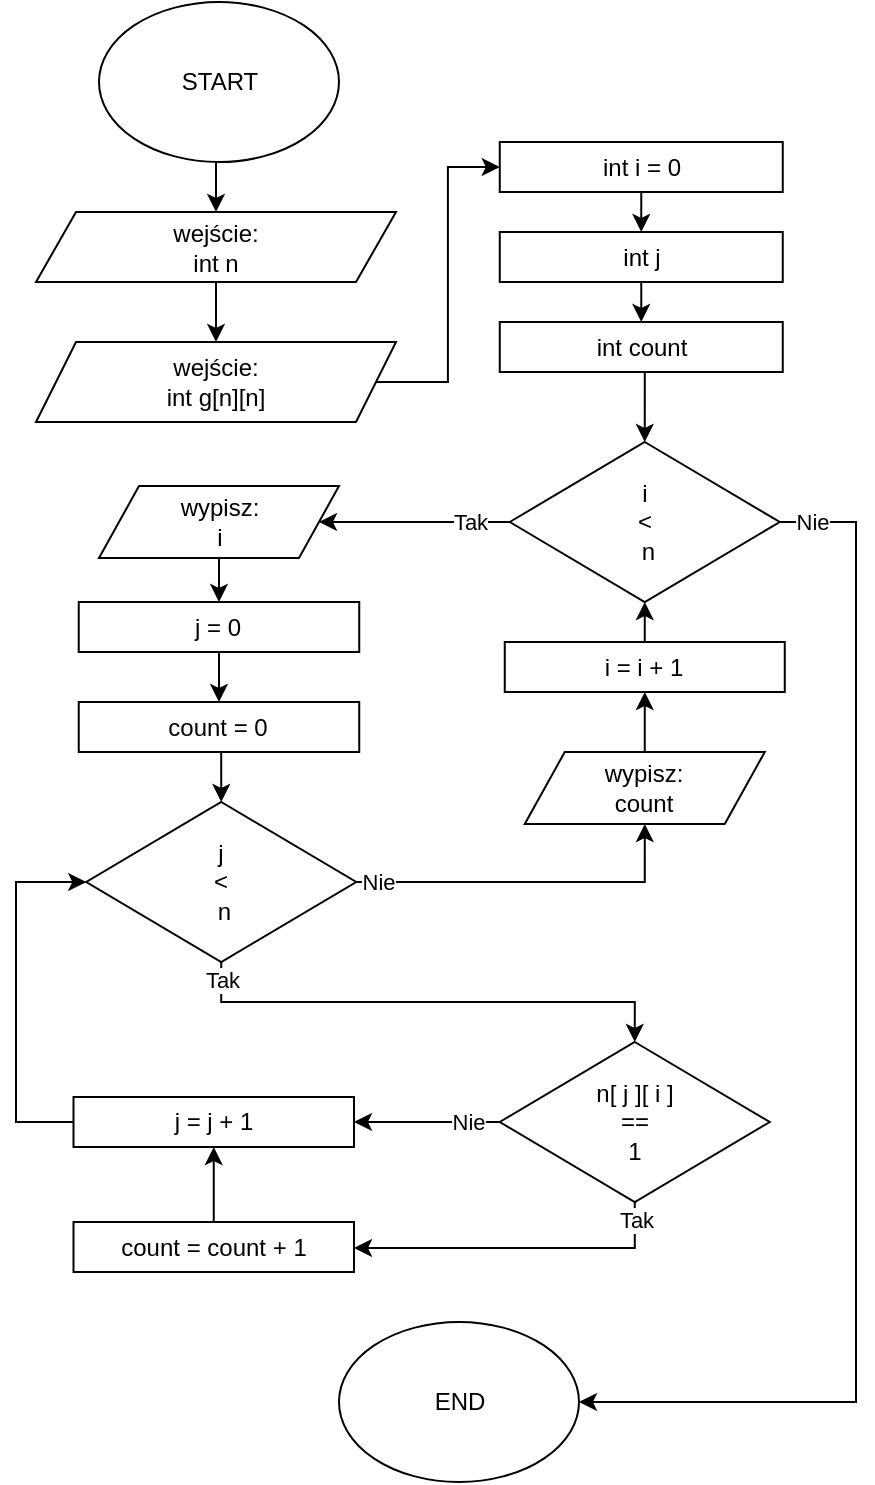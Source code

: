 <mxfile version="20.7.4" type="device"><diagram id="C5RBs43oDa-KdzZeNtuy" name="Page-1"><mxGraphModel dx="1500" dy="731" grid="1" gridSize="10" guides="1" tooltips="1" connect="1" arrows="1" fold="1" page="1" pageScale="1" pageWidth="827" pageHeight="1169" math="0" shadow="0"><root><mxCell id="WIyWlLk6GJQsqaUBKTNV-0"/><mxCell id="WIyWlLk6GJQsqaUBKTNV-1" parent="WIyWlLk6GJQsqaUBKTNV-0"/><mxCell id="Hx1fTHXxBURxbCg4NGRC-1" style="edgeStyle=orthogonalEdgeStyle;rounded=0;orthogonalLoop=1;jettySize=auto;html=1;exitX=0.5;exitY=1;exitDx=0;exitDy=0;entryX=0.5;entryY=0;entryDx=0;entryDy=0;" parent="WIyWlLk6GJQsqaUBKTNV-1" source="8NVyN7WHSs_X_-aghORO-1" target="Hx1fTHXxBURxbCg4NGRC-0" edge="1"><mxGeometry relative="1" as="geometry"/></mxCell><mxCell id="8NVyN7WHSs_X_-aghORO-1" value="START" style="ellipse;whiteSpace=wrap;html=1;" parent="WIyWlLk6GJQsqaUBKTNV-1" vertex="1"><mxGeometry x="-598.5" y="40" width="120" height="80" as="geometry"/></mxCell><mxCell id="Hx1fTHXxBURxbCg4NGRC-5" style="edgeStyle=orthogonalEdgeStyle;rounded=0;orthogonalLoop=1;jettySize=auto;html=1;exitX=1;exitY=0.5;exitDx=0;exitDy=0;entryX=0;entryY=0.5;entryDx=0;entryDy=0;" parent="WIyWlLk6GJQsqaUBKTNV-1" source="8NVyN7WHSs_X_-aghORO-3" target="MI6vN2cQ6b4JoT49YiwD-7" edge="1"><mxGeometry relative="1" as="geometry"><mxPoint x="-398.87" y="122.5" as="targetPoint"/></mxGeometry></mxCell><mxCell id="8NVyN7WHSs_X_-aghORO-3" value="wejście:&lt;br&gt;int g[n][n]" style="shape=parallelogram;perimeter=parallelogramPerimeter;whiteSpace=wrap;html=1;fixedSize=1;" parent="WIyWlLk6GJQsqaUBKTNV-1" vertex="1"><mxGeometry x="-630" y="210" width="180" height="40" as="geometry"/></mxCell><mxCell id="MI6vN2cQ6b4JoT49YiwD-9" style="edgeStyle=orthogonalEdgeStyle;rounded=0;orthogonalLoop=1;jettySize=auto;html=1;exitX=0.5;exitY=1;exitDx=0;exitDy=0;entryX=0.5;entryY=0;entryDx=0;entryDy=0;" edge="1" parent="WIyWlLk6GJQsqaUBKTNV-1" source="kOhdva7PR1psGxXAZzKO-76" target="MI6vN2cQ6b4JoT49YiwD-2"><mxGeometry relative="1" as="geometry"/></mxCell><mxCell id="kOhdva7PR1psGxXAZzKO-76" value="int j" style="rounded=0;whiteSpace=wrap;html=1;" parent="WIyWlLk6GJQsqaUBKTNV-1" vertex="1"><mxGeometry x="-398.12" y="155" width="141.5" height="25" as="geometry"/></mxCell><mxCell id="Hx1fTHXxBURxbCg4NGRC-8" style="edgeStyle=orthogonalEdgeStyle;rounded=0;orthogonalLoop=1;jettySize=auto;html=1;exitX=1;exitY=0.5;exitDx=0;exitDy=0;entryX=1;entryY=0.5;entryDx=0;entryDy=0;" parent="WIyWlLk6GJQsqaUBKTNV-1" source="kOhdva7PR1psGxXAZzKO-99" target="Mo_ADzH3ZdjnTpDEBKoF-1" edge="1"><mxGeometry relative="1" as="geometry"><Array as="points"><mxPoint x="-220" y="300"/><mxPoint x="-220" y="740"/></Array></mxGeometry></mxCell><mxCell id="Hx1fTHXxBURxbCg4NGRC-26" value="Nie" style="edgeLabel;html=1;align=center;verticalAlign=middle;resizable=0;points=[];" parent="Hx1fTHXxBURxbCg4NGRC-8" vertex="1" connectable="0"><mxGeometry x="-0.959" y="1" relative="1" as="geometry"><mxPoint x="3" y="1" as="offset"/></mxGeometry></mxCell><mxCell id="Hx1fTHXxBURxbCg4NGRC-10" style="edgeStyle=orthogonalEdgeStyle;rounded=0;orthogonalLoop=1;jettySize=auto;html=1;exitX=0;exitY=0.5;exitDx=0;exitDy=0;entryX=1;entryY=0.5;entryDx=0;entryDy=0;" parent="WIyWlLk6GJQsqaUBKTNV-1" source="kOhdva7PR1psGxXAZzKO-99" target="MI6vN2cQ6b4JoT49YiwD-0" edge="1"><mxGeometry relative="1" as="geometry"/></mxCell><mxCell id="Hx1fTHXxBURxbCg4NGRC-25" value="Tak" style="edgeLabel;html=1;align=center;verticalAlign=middle;resizable=0;points=[];" parent="Hx1fTHXxBURxbCg4NGRC-10" vertex="1" connectable="0"><mxGeometry x="-0.708" relative="1" as="geometry"><mxPoint x="-6" as="offset"/></mxGeometry></mxCell><mxCell id="kOhdva7PR1psGxXAZzKO-99" value="i&lt;br&gt;&amp;lt;&lt;br&gt;&amp;nbsp;n" style="rhombus;whiteSpace=wrap;html=1;" parent="WIyWlLk6GJQsqaUBKTNV-1" vertex="1"><mxGeometry x="-393.12" y="260" width="135" height="80" as="geometry"/></mxCell><mxCell id="Mo_ADzH3ZdjnTpDEBKoF-1" value="END" style="ellipse;whiteSpace=wrap;html=1;" parent="WIyWlLk6GJQsqaUBKTNV-1" vertex="1"><mxGeometry x="-478.5" y="700" width="120" height="80" as="geometry"/></mxCell><mxCell id="Hx1fTHXxBURxbCg4NGRC-24" style="edgeStyle=orthogonalEdgeStyle;rounded=0;orthogonalLoop=1;jettySize=auto;html=1;exitX=0.5;exitY=0;exitDx=0;exitDy=0;entryX=0.5;entryY=1;entryDx=0;entryDy=0;" parent="WIyWlLk6GJQsqaUBKTNV-1" source="MI6vN2cQ6b4JoT49YiwD-16" target="Hx1fTHXxBURxbCg4NGRC-17" edge="1"><mxGeometry relative="1" as="geometry"><mxPoint x="-541.13" y="637.5" as="sourcePoint"/></mxGeometry></mxCell><mxCell id="Hx1fTHXxBURxbCg4NGRC-2" style="edgeStyle=orthogonalEdgeStyle;rounded=0;orthogonalLoop=1;jettySize=auto;html=1;exitX=0.5;exitY=1;exitDx=0;exitDy=0;entryX=0.5;entryY=0;entryDx=0;entryDy=0;" parent="WIyWlLk6GJQsqaUBKTNV-1" source="Hx1fTHXxBURxbCg4NGRC-0" target="8NVyN7WHSs_X_-aghORO-3" edge="1"><mxGeometry relative="1" as="geometry"/></mxCell><mxCell id="Hx1fTHXxBURxbCg4NGRC-0" value="wejście:&lt;br&gt;int n" style="shape=parallelogram;perimeter=parallelogramPerimeter;whiteSpace=wrap;html=1;fixedSize=1;" parent="WIyWlLk6GJQsqaUBKTNV-1" vertex="1"><mxGeometry x="-630" y="145" width="180" height="35" as="geometry"/></mxCell><mxCell id="MI6vN2cQ6b4JoT49YiwD-14" style="edgeStyle=orthogonalEdgeStyle;rounded=0;orthogonalLoop=1;jettySize=auto;html=1;exitX=0.5;exitY=1;exitDx=0;exitDy=0;entryX=0.5;entryY=0;entryDx=0;entryDy=0;" edge="1" parent="WIyWlLk6GJQsqaUBKTNV-1" source="Hx1fTHXxBURxbCg4NGRC-9" target="MI6vN2cQ6b4JoT49YiwD-13"><mxGeometry relative="1" as="geometry"/></mxCell><mxCell id="Hx1fTHXxBURxbCg4NGRC-9" value="j = 0" style="rounded=0;whiteSpace=wrap;html=1;" parent="WIyWlLk6GJQsqaUBKTNV-1" vertex="1"><mxGeometry x="-608.63" y="340" width="140.25" height="25" as="geometry"/></mxCell><mxCell id="Hx1fTHXxBURxbCg4NGRC-21" style="edgeStyle=orthogonalEdgeStyle;rounded=0;orthogonalLoop=1;jettySize=auto;html=1;exitX=0.5;exitY=1;exitDx=0;exitDy=0;entryX=0.5;entryY=0;entryDx=0;entryDy=0;" parent="WIyWlLk6GJQsqaUBKTNV-1" source="Hx1fTHXxBURxbCg4NGRC-11" target="Hx1fTHXxBURxbCg4NGRC-20" edge="1"><mxGeometry relative="1" as="geometry"><Array as="points"><mxPoint x="-537" y="540"/><mxPoint x="-331" y="540"/></Array></mxGeometry></mxCell><mxCell id="Hx1fTHXxBURxbCg4NGRC-29" value="Tak" style="edgeLabel;html=1;align=center;verticalAlign=middle;resizable=0;points=[];" parent="Hx1fTHXxBURxbCg4NGRC-21" vertex="1" connectable="0"><mxGeometry x="-0.853" relative="1" as="geometry"><mxPoint y="-9" as="offset"/></mxGeometry></mxCell><mxCell id="Hx1fTHXxBURxbCg4NGRC-27" style="edgeStyle=orthogonalEdgeStyle;rounded=0;orthogonalLoop=1;jettySize=auto;html=1;exitX=1;exitY=0.5;exitDx=0;exitDy=0;entryX=0.5;entryY=1;entryDx=0;entryDy=0;" parent="WIyWlLk6GJQsqaUBKTNV-1" source="Hx1fTHXxBURxbCg4NGRC-11" target="MI6vN2cQ6b4JoT49YiwD-19" edge="1"><mxGeometry relative="1" as="geometry"><mxPoint x="-393.12" y="480" as="targetPoint"/></mxGeometry></mxCell><mxCell id="Hx1fTHXxBURxbCg4NGRC-28" value="Nie" style="edgeLabel;html=1;align=center;verticalAlign=middle;resizable=0;points=[];" parent="Hx1fTHXxBURxbCg4NGRC-27" vertex="1" connectable="0"><mxGeometry x="-0.74" y="1" relative="1" as="geometry"><mxPoint x="-12" y="1" as="offset"/></mxGeometry></mxCell><mxCell id="Hx1fTHXxBURxbCg4NGRC-11" value="j&lt;br&gt;&amp;lt;&lt;br&gt;&amp;nbsp;n" style="rhombus;whiteSpace=wrap;html=1;" parent="WIyWlLk6GJQsqaUBKTNV-1" vertex="1"><mxGeometry x="-604.87" y="440" width="135" height="80" as="geometry"/></mxCell><mxCell id="Hx1fTHXxBURxbCg4NGRC-15" style="edgeStyle=orthogonalEdgeStyle;rounded=0;orthogonalLoop=1;jettySize=auto;html=1;exitX=0.5;exitY=0;exitDx=0;exitDy=0;entryX=0.5;entryY=1;entryDx=0;entryDy=0;" parent="WIyWlLk6GJQsqaUBKTNV-1" source="Hx1fTHXxBURxbCg4NGRC-14" target="kOhdva7PR1psGxXAZzKO-99" edge="1"><mxGeometry relative="1" as="geometry"/></mxCell><mxCell id="Hx1fTHXxBURxbCg4NGRC-14" value="i = i + 1" style="rounded=0;whiteSpace=wrap;html=1;" parent="WIyWlLk6GJQsqaUBKTNV-1" vertex="1"><mxGeometry x="-395.62" y="360" width="140" height="25" as="geometry"/></mxCell><mxCell id="Hx1fTHXxBURxbCg4NGRC-18" style="edgeStyle=orthogonalEdgeStyle;rounded=0;orthogonalLoop=1;jettySize=auto;html=1;exitX=0;exitY=0.5;exitDx=0;exitDy=0;entryX=0;entryY=0.5;entryDx=0;entryDy=0;" parent="WIyWlLk6GJQsqaUBKTNV-1" source="Hx1fTHXxBURxbCg4NGRC-17" target="Hx1fTHXxBURxbCg4NGRC-11" edge="1"><mxGeometry relative="1" as="geometry"><Array as="points"><mxPoint x="-640" y="600"/><mxPoint x="-640" y="480"/></Array></mxGeometry></mxCell><mxCell id="Hx1fTHXxBURxbCg4NGRC-17" value="j = j + 1" style="rounded=0;whiteSpace=wrap;html=1;" parent="WIyWlLk6GJQsqaUBKTNV-1" vertex="1"><mxGeometry x="-611.25" y="587.5" width="140.25" height="25" as="geometry"/></mxCell><mxCell id="Hx1fTHXxBURxbCg4NGRC-22" style="edgeStyle=orthogonalEdgeStyle;rounded=0;orthogonalLoop=1;jettySize=auto;html=1;exitX=0;exitY=0.5;exitDx=0;exitDy=0;entryX=1;entryY=0.5;entryDx=0;entryDy=0;" parent="WIyWlLk6GJQsqaUBKTNV-1" source="Hx1fTHXxBURxbCg4NGRC-20" target="Hx1fTHXxBURxbCg4NGRC-17" edge="1"><mxGeometry relative="1" as="geometry"/></mxCell><mxCell id="Hx1fTHXxBURxbCg4NGRC-31" value="Nie" style="edgeLabel;html=1;align=center;verticalAlign=middle;resizable=0;points=[];" parent="Hx1fTHXxBURxbCg4NGRC-22" vertex="1" connectable="0"><mxGeometry x="-0.306" relative="1" as="geometry"><mxPoint x="9" as="offset"/></mxGeometry></mxCell><mxCell id="Hx1fTHXxBURxbCg4NGRC-23" style="edgeStyle=orthogonalEdgeStyle;rounded=0;orthogonalLoop=1;jettySize=auto;html=1;exitX=0.5;exitY=1;exitDx=0;exitDy=0;entryX=1;entryY=0.5;entryDx=0;entryDy=0;" parent="WIyWlLk6GJQsqaUBKTNV-1" source="Hx1fTHXxBURxbCg4NGRC-20" target="MI6vN2cQ6b4JoT49YiwD-16" edge="1"><mxGeometry relative="1" as="geometry"><Array as="points"><mxPoint x="-331" y="663"/><mxPoint x="-471" y="663"/></Array><mxPoint x="-491.13" y="655.5" as="targetPoint"/></mxGeometry></mxCell><mxCell id="Hx1fTHXxBURxbCg4NGRC-30" value="Tak" style="edgeLabel;html=1;align=center;verticalAlign=middle;resizable=0;points=[];" parent="Hx1fTHXxBURxbCg4NGRC-23" vertex="1" connectable="0"><mxGeometry x="-0.891" relative="1" as="geometry"><mxPoint as="offset"/></mxGeometry></mxCell><mxCell id="Hx1fTHXxBURxbCg4NGRC-20" value="n[ j ][ i ]&lt;br&gt;==&lt;br&gt;1" style="rhombus;whiteSpace=wrap;html=1;" parent="WIyWlLk6GJQsqaUBKTNV-1" vertex="1"><mxGeometry x="-398.12" y="560" width="135" height="80" as="geometry"/></mxCell><mxCell id="MI6vN2cQ6b4JoT49YiwD-1" style="edgeStyle=orthogonalEdgeStyle;rounded=0;orthogonalLoop=1;jettySize=auto;html=1;exitX=0.5;exitY=1;exitDx=0;exitDy=0;entryX=0.5;entryY=0;entryDx=0;entryDy=0;" edge="1" parent="WIyWlLk6GJQsqaUBKTNV-1" source="MI6vN2cQ6b4JoT49YiwD-0" target="Hx1fTHXxBURxbCg4NGRC-9"><mxGeometry relative="1" as="geometry"><mxPoint x="-539.625" y="340" as="targetPoint"/></mxGeometry></mxCell><mxCell id="MI6vN2cQ6b4JoT49YiwD-0" value="wypisz:&lt;br&gt;i" style="shape=parallelogram;perimeter=parallelogramPerimeter;whiteSpace=wrap;html=1;fixedSize=1;" vertex="1" parent="WIyWlLk6GJQsqaUBKTNV-1"><mxGeometry x="-598.5" y="282" width="120" height="36" as="geometry"/></mxCell><mxCell id="MI6vN2cQ6b4JoT49YiwD-11" style="edgeStyle=orthogonalEdgeStyle;rounded=0;orthogonalLoop=1;jettySize=auto;html=1;exitX=0.5;exitY=1;exitDx=0;exitDy=0;entryX=0.5;entryY=0;entryDx=0;entryDy=0;" edge="1" parent="WIyWlLk6GJQsqaUBKTNV-1" source="MI6vN2cQ6b4JoT49YiwD-2" target="kOhdva7PR1psGxXAZzKO-99"><mxGeometry relative="1" as="geometry"/></mxCell><mxCell id="MI6vN2cQ6b4JoT49YiwD-2" value="int count" style="rounded=0;whiteSpace=wrap;html=1;" vertex="1" parent="WIyWlLk6GJQsqaUBKTNV-1"><mxGeometry x="-398.12" y="200" width="141.5" height="25" as="geometry"/></mxCell><mxCell id="MI6vN2cQ6b4JoT49YiwD-10" style="edgeStyle=orthogonalEdgeStyle;rounded=0;orthogonalLoop=1;jettySize=auto;html=1;exitX=0.5;exitY=1;exitDx=0;exitDy=0;entryX=0.5;entryY=0;entryDx=0;entryDy=0;" edge="1" parent="WIyWlLk6GJQsqaUBKTNV-1" source="MI6vN2cQ6b4JoT49YiwD-7" target="kOhdva7PR1psGxXAZzKO-76"><mxGeometry relative="1" as="geometry"/></mxCell><mxCell id="MI6vN2cQ6b4JoT49YiwD-7" value="int i = 0" style="rounded=0;whiteSpace=wrap;html=1;" vertex="1" parent="WIyWlLk6GJQsqaUBKTNV-1"><mxGeometry x="-398.12" y="110" width="141.5" height="25" as="geometry"/></mxCell><mxCell id="MI6vN2cQ6b4JoT49YiwD-15" style="edgeStyle=orthogonalEdgeStyle;rounded=0;orthogonalLoop=1;jettySize=auto;html=1;exitX=0.5;exitY=1;exitDx=0;exitDy=0;entryX=0.5;entryY=0;entryDx=0;entryDy=0;" edge="1" parent="WIyWlLk6GJQsqaUBKTNV-1" source="MI6vN2cQ6b4JoT49YiwD-13" target="Hx1fTHXxBURxbCg4NGRC-11"><mxGeometry relative="1" as="geometry"/></mxCell><mxCell id="MI6vN2cQ6b4JoT49YiwD-13" value="count = 0" style="rounded=0;whiteSpace=wrap;html=1;" vertex="1" parent="WIyWlLk6GJQsqaUBKTNV-1"><mxGeometry x="-608.63" y="390" width="140.25" height="25" as="geometry"/></mxCell><mxCell id="MI6vN2cQ6b4JoT49YiwD-16" value="count = count + 1" style="rounded=0;whiteSpace=wrap;html=1;" vertex="1" parent="WIyWlLk6GJQsqaUBKTNV-1"><mxGeometry x="-611.25" y="650" width="140.25" height="25" as="geometry"/></mxCell><mxCell id="MI6vN2cQ6b4JoT49YiwD-18" style="edgeStyle=orthogonalEdgeStyle;rounded=0;orthogonalLoop=1;jettySize=auto;html=1;exitX=0.5;exitY=0;exitDx=0;exitDy=0;entryX=0.5;entryY=1;entryDx=0;entryDy=0;" edge="1" parent="WIyWlLk6GJQsqaUBKTNV-1" source="MI6vN2cQ6b4JoT49YiwD-19" target="Hx1fTHXxBURxbCg4NGRC-14"><mxGeometry relative="1" as="geometry"><mxPoint x="-325.62" y="440" as="sourcePoint"/></mxGeometry></mxCell><mxCell id="MI6vN2cQ6b4JoT49YiwD-19" value="wypisz:&lt;br&gt;count" style="shape=parallelogram;perimeter=parallelogramPerimeter;whiteSpace=wrap;html=1;fixedSize=1;" vertex="1" parent="WIyWlLk6GJQsqaUBKTNV-1"><mxGeometry x="-385.62" y="415" width="120" height="36" as="geometry"/></mxCell></root></mxGraphModel></diagram></mxfile>